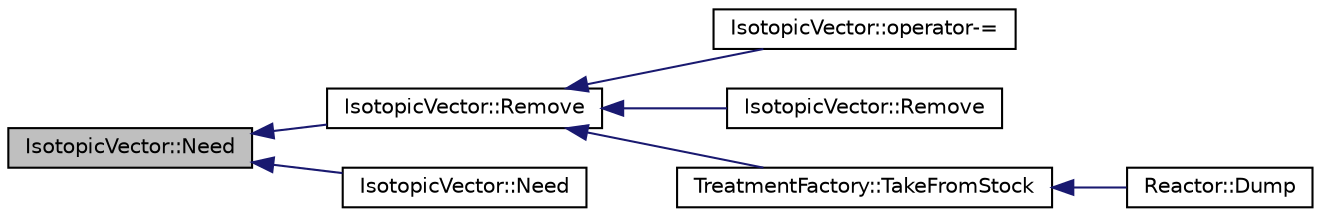 digraph G
{
  edge [fontname="Helvetica",fontsize="10",labelfontname="Helvetica",labelfontsize="10"];
  node [fontname="Helvetica",fontsize="10",shape=record];
  rankdir="LR";
  Node1 [label="IsotopicVector::Need",height=0.2,width=0.4,color="black", fillcolor="grey75", style="filled" fontcolor="black"];
  Node1 -> Node2 [dir="back",color="midnightblue",fontsize="10",style="solid",fontname="Helvetica"];
  Node2 [label="IsotopicVector::Remove",height=0.2,width=0.4,color="black", fillcolor="white", style="filled",URL="$class_isotopic_vector.html#afb929b3a6d85ad2fedb7d30f73c684d0",tooltip="Remove Quantity gramme of the ZAI Element."];
  Node2 -> Node3 [dir="back",color="midnightblue",fontsize="10",style="solid",fontname="Helvetica"];
  Node3 [label="IsotopicVector::operator-=",height=0.2,width=0.4,color="black", fillcolor="white", style="filled",URL="$class_isotopic_vector.html#a1f937c3c96a660b11a037481fb1f8b3c",tooltip="...."];
  Node2 -> Node4 [dir="back",color="midnightblue",fontsize="10",style="solid",fontname="Helvetica"];
  Node4 [label="IsotopicVector::Remove",height=0.2,width=0.4,color="black", fillcolor="white", style="filled",URL="$class_isotopic_vector.html#a99a35f70bcf47756b19631e6ab9c8936",tooltip="Remove IsotopicVector to the existing IsotopicVector."];
  Node2 -> Node5 [dir="back",color="midnightblue",fontsize="10",style="solid",fontname="Helvetica"];
  Node5 [label="TreatmentFactory::TakeFromStock",height=0.2,width=0.4,color="black", fillcolor="white", style="filled",URL="$class_treatment_factory.html#a5a41538920b093d46868d944e756027b",tooltip="Take isotopicvector from the (index)st vector of the stock."];
  Node5 -> Node6 [dir="back",color="midnightblue",fontsize="10",style="solid",fontname="Helvetica"];
  Node6 [label="Reactor::Dump",height=0.2,width=0.4,color="black", fillcolor="white", style="filled",URL="$class_reactor.html#a62ecaa3d122030fb9a44396c297e032b",tooltip="Write Modification (IV In/Out, filling the TF...)"];
  Node1 -> Node7 [dir="back",color="midnightblue",fontsize="10",style="solid",fontname="Helvetica"];
  Node7 [label="IsotopicVector::Need",height=0.2,width=0.4,color="black", fillcolor="white", style="filled",URL="$class_isotopic_vector.html#aef3c7a9176a3a4d6164f3a866fe54892",tooltip="Fill the fIsotopicQuantityNeeded."];
}
